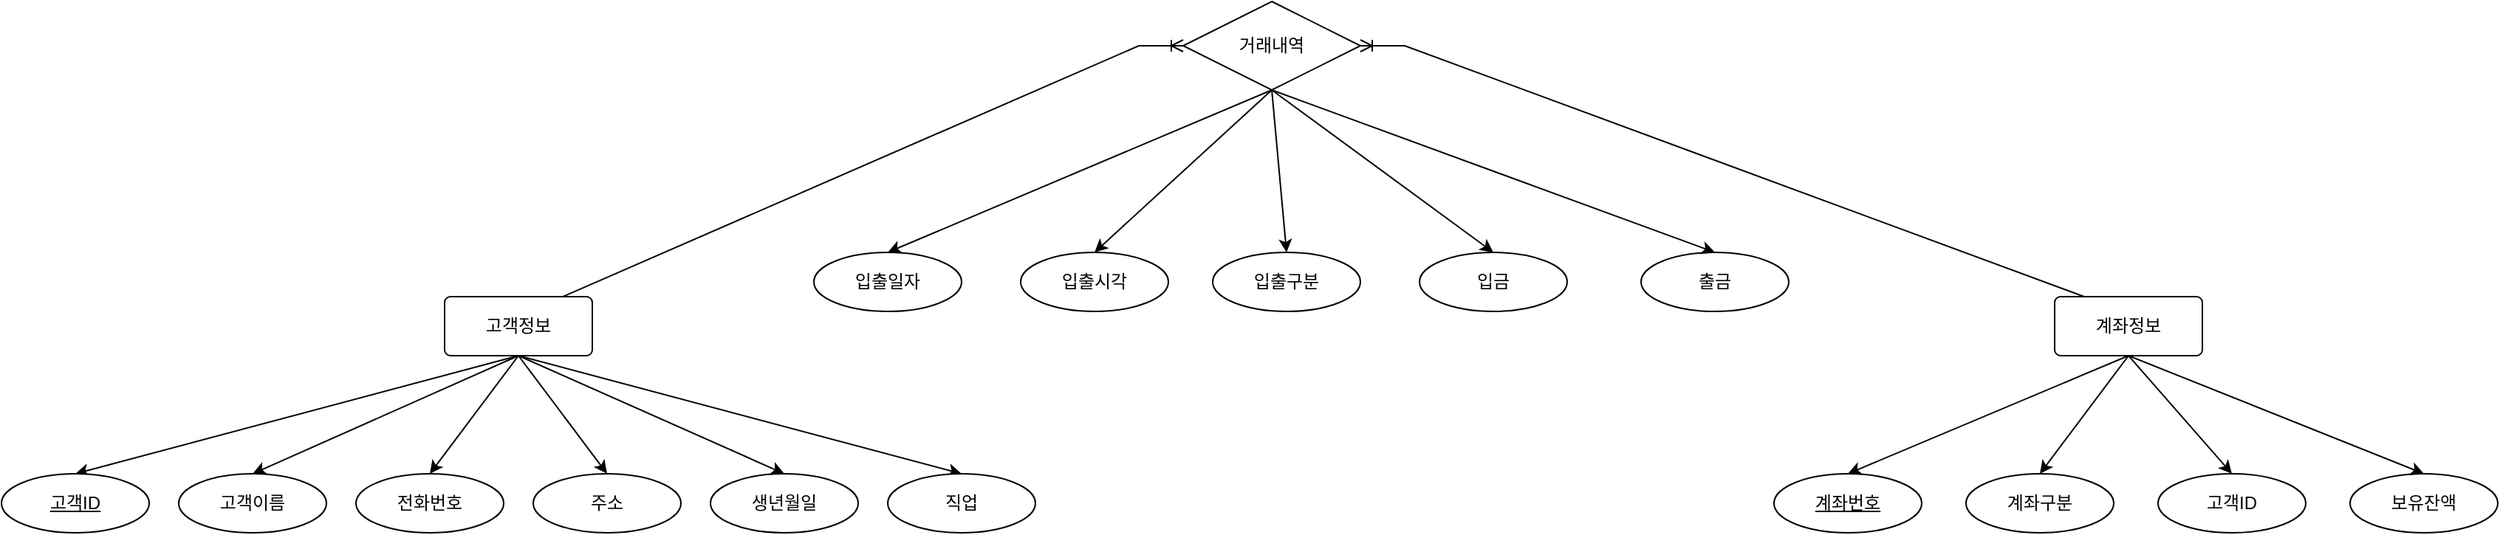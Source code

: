 <mxfile version="21.3.2" type="device">
  <diagram name="페이지-1" id="g9np7MKLt3bW4mT6_ySS">
    <mxGraphModel dx="1687" dy="927" grid="1" gridSize="10" guides="1" tooltips="1" connect="1" arrows="1" fold="1" page="1" pageScale="1" pageWidth="4681" pageHeight="3300" math="0" shadow="0">
      <root>
        <mxCell id="0" />
        <mxCell id="1" parent="0" />
        <mxCell id="_g0iXKSedKcJ-6QyVx5p-8" style="rounded=0;orthogonalLoop=1;jettySize=auto;html=1;entryX=0.5;entryY=0;entryDx=0;entryDy=0;exitX=0.5;exitY=1;exitDx=0;exitDy=0;" parent="1" source="_g0iXKSedKcJ-6QyVx5p-1" target="_g0iXKSedKcJ-6QyVx5p-2" edge="1">
          <mxGeometry relative="1" as="geometry" />
        </mxCell>
        <mxCell id="_g0iXKSedKcJ-6QyVx5p-9" style="rounded=0;orthogonalLoop=1;jettySize=auto;html=1;entryX=0.5;entryY=0;entryDx=0;entryDy=0;exitX=0.5;exitY=1;exitDx=0;exitDy=0;" parent="1" source="_g0iXKSedKcJ-6QyVx5p-1" target="_g0iXKSedKcJ-6QyVx5p-3" edge="1">
          <mxGeometry relative="1" as="geometry" />
        </mxCell>
        <mxCell id="_g0iXKSedKcJ-6QyVx5p-10" style="rounded=0;orthogonalLoop=1;jettySize=auto;html=1;entryX=0.5;entryY=0;entryDx=0;entryDy=0;exitX=0.5;exitY=1;exitDx=0;exitDy=0;" parent="1" source="_g0iXKSedKcJ-6QyVx5p-1" target="_g0iXKSedKcJ-6QyVx5p-4" edge="1">
          <mxGeometry relative="1" as="geometry" />
        </mxCell>
        <mxCell id="_g0iXKSedKcJ-6QyVx5p-11" style="rounded=0;orthogonalLoop=1;jettySize=auto;html=1;entryX=0.5;entryY=0;entryDx=0;entryDy=0;exitX=0.5;exitY=1;exitDx=0;exitDy=0;" parent="1" source="_g0iXKSedKcJ-6QyVx5p-1" target="_g0iXKSedKcJ-6QyVx5p-5" edge="1">
          <mxGeometry relative="1" as="geometry" />
        </mxCell>
        <mxCell id="_g0iXKSedKcJ-6QyVx5p-12" style="rounded=0;orthogonalLoop=1;jettySize=auto;html=1;entryX=0.5;entryY=0;entryDx=0;entryDy=0;exitX=0.5;exitY=1;exitDx=0;exitDy=0;" parent="1" source="_g0iXKSedKcJ-6QyVx5p-1" target="_g0iXKSedKcJ-6QyVx5p-6" edge="1">
          <mxGeometry relative="1" as="geometry" />
        </mxCell>
        <mxCell id="_g0iXKSedKcJ-6QyVx5p-13" style="rounded=0;orthogonalLoop=1;jettySize=auto;html=1;entryX=0.5;entryY=0;entryDx=0;entryDy=0;exitX=0.5;exitY=1;exitDx=0;exitDy=0;" parent="1" source="_g0iXKSedKcJ-6QyVx5p-1" target="_g0iXKSedKcJ-6QyVx5p-7" edge="1">
          <mxGeometry relative="1" as="geometry" />
        </mxCell>
        <mxCell id="_g0iXKSedKcJ-6QyVx5p-1" value="고객정보" style="rounded=1;arcSize=10;whiteSpace=wrap;html=1;align=center;" parent="1" vertex="1">
          <mxGeometry x="420" y="950" width="100" height="40" as="geometry" />
        </mxCell>
        <mxCell id="_g0iXKSedKcJ-6QyVx5p-2" value="고객ID" style="ellipse;whiteSpace=wrap;html=1;align=center;fontStyle=4;" parent="1" vertex="1">
          <mxGeometry x="120" y="1070" width="100" height="40" as="geometry" />
        </mxCell>
        <mxCell id="_g0iXKSedKcJ-6QyVx5p-3" value="고객이름" style="ellipse;whiteSpace=wrap;html=1;align=center;" parent="1" vertex="1">
          <mxGeometry x="240" y="1070" width="100" height="40" as="geometry" />
        </mxCell>
        <mxCell id="_g0iXKSedKcJ-6QyVx5p-4" value="전화번호" style="ellipse;whiteSpace=wrap;html=1;align=center;" parent="1" vertex="1">
          <mxGeometry x="360" y="1070" width="100" height="40" as="geometry" />
        </mxCell>
        <mxCell id="_g0iXKSedKcJ-6QyVx5p-5" value="주소" style="ellipse;whiteSpace=wrap;html=1;align=center;" parent="1" vertex="1">
          <mxGeometry x="480" y="1070" width="100" height="40" as="geometry" />
        </mxCell>
        <mxCell id="_g0iXKSedKcJ-6QyVx5p-6" value="생년월일" style="ellipse;whiteSpace=wrap;html=1;align=center;" parent="1" vertex="1">
          <mxGeometry x="600" y="1070" width="100" height="40" as="geometry" />
        </mxCell>
        <mxCell id="_g0iXKSedKcJ-6QyVx5p-7" value="직업" style="ellipse;whiteSpace=wrap;html=1;align=center;" parent="1" vertex="1">
          <mxGeometry x="720" y="1070" width="100" height="40" as="geometry" />
        </mxCell>
        <mxCell id="_g0iXKSedKcJ-6QyVx5p-16" value="계좌번호" style="ellipse;whiteSpace=wrap;html=1;align=center;fontStyle=4;" parent="1" vertex="1">
          <mxGeometry x="1320" y="1070" width="100" height="40" as="geometry" />
        </mxCell>
        <mxCell id="_g0iXKSedKcJ-6QyVx5p-17" value="입출일자" style="ellipse;whiteSpace=wrap;html=1;align=center;" parent="1" vertex="1">
          <mxGeometry x="670" y="920" width="100" height="40" as="geometry" />
        </mxCell>
        <mxCell id="_g0iXKSedKcJ-6QyVx5p-18" value="입출시각" style="ellipse;whiteSpace=wrap;html=1;align=center;" parent="1" vertex="1">
          <mxGeometry x="810" y="920" width="100" height="40" as="geometry" />
        </mxCell>
        <mxCell id="_g0iXKSedKcJ-6QyVx5p-19" value="입출구분" style="ellipse;whiteSpace=wrap;html=1;align=center;" parent="1" vertex="1">
          <mxGeometry x="940" y="920" width="100" height="40" as="geometry" />
        </mxCell>
        <mxCell id="_g0iXKSedKcJ-6QyVx5p-20" value="입금" style="ellipse;whiteSpace=wrap;html=1;align=center;" parent="1" vertex="1">
          <mxGeometry x="1080" y="920" width="100" height="40" as="geometry" />
        </mxCell>
        <mxCell id="_g0iXKSedKcJ-6QyVx5p-21" value="출금" style="ellipse;whiteSpace=wrap;html=1;align=center;" parent="1" vertex="1">
          <mxGeometry x="1230" y="920" width="100" height="40" as="geometry" />
        </mxCell>
        <mxCell id="_g0iXKSedKcJ-6QyVx5p-22" style="rounded=0;orthogonalLoop=1;jettySize=auto;html=1;entryX=0.5;entryY=0;entryDx=0;entryDy=0;exitX=0.5;exitY=1;exitDx=0;exitDy=0;" parent="1" source="nXL9qkQvBN_NgbXueiGs-3" target="_g0iXKSedKcJ-6QyVx5p-16" edge="1">
          <mxGeometry relative="1" as="geometry">
            <mxPoint x="1140" y="690" as="sourcePoint" />
            <mxPoint x="840" y="780" as="targetPoint" />
          </mxGeometry>
        </mxCell>
        <mxCell id="_g0iXKSedKcJ-6QyVx5p-23" style="rounded=0;orthogonalLoop=1;jettySize=auto;html=1;entryX=0.5;entryY=0;entryDx=0;entryDy=0;exitX=0.5;exitY=1;exitDx=0;exitDy=0;" parent="1" source="nXL9qkQvBN_NgbXueiGs-1" target="_g0iXKSedKcJ-6QyVx5p-17" edge="1">
          <mxGeometry relative="1" as="geometry">
            <mxPoint x="920" y="820" as="sourcePoint" />
            <mxPoint x="620" y="920" as="targetPoint" />
          </mxGeometry>
        </mxCell>
        <mxCell id="_g0iXKSedKcJ-6QyVx5p-24" style="rounded=0;orthogonalLoop=1;jettySize=auto;html=1;entryX=0.5;entryY=0;entryDx=0;entryDy=0;exitX=0.5;exitY=1;exitDx=0;exitDy=0;" parent="1" source="nXL9qkQvBN_NgbXueiGs-1" target="_g0iXKSedKcJ-6QyVx5p-18" edge="1">
          <mxGeometry relative="1" as="geometry">
            <mxPoint x="920" y="820" as="sourcePoint" />
            <mxPoint x="620" y="920" as="targetPoint" />
          </mxGeometry>
        </mxCell>
        <mxCell id="_g0iXKSedKcJ-6QyVx5p-25" style="rounded=0;orthogonalLoop=1;jettySize=auto;html=1;entryX=0.5;entryY=0;entryDx=0;entryDy=0;exitX=0.5;exitY=1;exitDx=0;exitDy=0;" parent="1" source="nXL9qkQvBN_NgbXueiGs-1" target="_g0iXKSedKcJ-6QyVx5p-19" edge="1">
          <mxGeometry relative="1" as="geometry">
            <mxPoint x="920" y="820" as="sourcePoint" />
            <mxPoint x="630" y="930" as="targetPoint" />
          </mxGeometry>
        </mxCell>
        <mxCell id="_g0iXKSedKcJ-6QyVx5p-26" style="rounded=0;orthogonalLoop=1;jettySize=auto;html=1;entryX=0.5;entryY=0;entryDx=0;entryDy=0;exitX=0.5;exitY=1;exitDx=0;exitDy=0;" parent="1" source="nXL9qkQvBN_NgbXueiGs-1" target="_g0iXKSedKcJ-6QyVx5p-20" edge="1">
          <mxGeometry relative="1" as="geometry">
            <mxPoint x="920" y="820" as="sourcePoint" />
            <mxPoint x="640" y="940" as="targetPoint" />
          </mxGeometry>
        </mxCell>
        <mxCell id="_g0iXKSedKcJ-6QyVx5p-27" style="rounded=0;orthogonalLoop=1;jettySize=auto;html=1;entryX=0.5;entryY=0;entryDx=0;entryDy=0;exitX=0.5;exitY=1;exitDx=0;exitDy=0;" parent="1" source="nXL9qkQvBN_NgbXueiGs-1" target="_g0iXKSedKcJ-6QyVx5p-21" edge="1">
          <mxGeometry relative="1" as="geometry">
            <mxPoint x="920" y="820" as="sourcePoint" />
            <mxPoint x="990" y="850" as="targetPoint" />
          </mxGeometry>
        </mxCell>
        <mxCell id="nXL9qkQvBN_NgbXueiGs-1" value="거래내역" style="shape=rhombus;perimeter=rhombusPerimeter;whiteSpace=wrap;html=1;align=center;" vertex="1" parent="1">
          <mxGeometry x="920" y="750" width="120" height="60" as="geometry" />
        </mxCell>
        <mxCell id="nXL9qkQvBN_NgbXueiGs-3" value="계좌정보" style="rounded=1;arcSize=10;whiteSpace=wrap;html=1;align=center;" vertex="1" parent="1">
          <mxGeometry x="1510" y="950" width="100" height="40" as="geometry" />
        </mxCell>
        <mxCell id="nXL9qkQvBN_NgbXueiGs-5" value="" style="edgeStyle=entityRelationEdgeStyle;fontSize=12;html=1;endArrow=ERoneToMany;rounded=0;exitX=0.5;exitY=0;exitDx=0;exitDy=0;entryX=0;entryY=0.5;entryDx=0;entryDy=0;" edge="1" parent="1" source="_g0iXKSedKcJ-6QyVx5p-1" target="nXL9qkQvBN_NgbXueiGs-1">
          <mxGeometry width="100" height="100" relative="1" as="geometry">
            <mxPoint x="510" y="970" as="sourcePoint" />
            <mxPoint x="610" y="870" as="targetPoint" />
          </mxGeometry>
        </mxCell>
        <mxCell id="nXL9qkQvBN_NgbXueiGs-6" value="" style="edgeStyle=entityRelationEdgeStyle;fontSize=12;html=1;endArrow=ERoneToMany;rounded=0;exitX=0.5;exitY=0;exitDx=0;exitDy=0;entryX=1;entryY=0.5;entryDx=0;entryDy=0;" edge="1" parent="1" source="nXL9qkQvBN_NgbXueiGs-3" target="nXL9qkQvBN_NgbXueiGs-1">
          <mxGeometry width="100" height="100" relative="1" as="geometry">
            <mxPoint x="630" y="1090" as="sourcePoint" />
            <mxPoint x="930" y="790" as="targetPoint" />
          </mxGeometry>
        </mxCell>
        <mxCell id="nXL9qkQvBN_NgbXueiGs-7" value="계좌구분" style="ellipse;whiteSpace=wrap;html=1;align=center;" vertex="1" parent="1">
          <mxGeometry x="1450" y="1070" width="100" height="40" as="geometry" />
        </mxCell>
        <mxCell id="nXL9qkQvBN_NgbXueiGs-8" value="고객ID" style="ellipse;whiteSpace=wrap;html=1;align=center;" vertex="1" parent="1">
          <mxGeometry x="1580" y="1070" width="100" height="40" as="geometry" />
        </mxCell>
        <mxCell id="nXL9qkQvBN_NgbXueiGs-9" value="보유잔액" style="ellipse;whiteSpace=wrap;html=1;align=center;" vertex="1" parent="1">
          <mxGeometry x="1710" y="1070" width="100" height="40" as="geometry" />
        </mxCell>
        <mxCell id="nXL9qkQvBN_NgbXueiGs-10" style="rounded=0;orthogonalLoop=1;jettySize=auto;html=1;entryX=0.5;entryY=0;entryDx=0;entryDy=0;exitX=0.5;exitY=1;exitDx=0;exitDy=0;" edge="1" parent="1" source="nXL9qkQvBN_NgbXueiGs-3" target="nXL9qkQvBN_NgbXueiGs-7">
          <mxGeometry relative="1" as="geometry">
            <mxPoint x="1560" y="1000" as="sourcePoint" />
            <mxPoint x="1380" y="1080" as="targetPoint" />
          </mxGeometry>
        </mxCell>
        <mxCell id="nXL9qkQvBN_NgbXueiGs-11" style="rounded=0;orthogonalLoop=1;jettySize=auto;html=1;entryX=0.5;entryY=0;entryDx=0;entryDy=0;exitX=0.5;exitY=1;exitDx=0;exitDy=0;" edge="1" parent="1" source="nXL9qkQvBN_NgbXueiGs-3" target="nXL9qkQvBN_NgbXueiGs-8">
          <mxGeometry relative="1" as="geometry">
            <mxPoint x="1560" y="1000" as="sourcePoint" />
            <mxPoint x="1510" y="1080" as="targetPoint" />
          </mxGeometry>
        </mxCell>
        <mxCell id="nXL9qkQvBN_NgbXueiGs-12" style="rounded=0;orthogonalLoop=1;jettySize=auto;html=1;entryX=0.5;entryY=0;entryDx=0;entryDy=0;exitX=0.5;exitY=1;exitDx=0;exitDy=0;" edge="1" parent="1" source="nXL9qkQvBN_NgbXueiGs-3" target="nXL9qkQvBN_NgbXueiGs-9">
          <mxGeometry relative="1" as="geometry">
            <mxPoint x="1660" y="970" as="sourcePoint" />
            <mxPoint x="1740" y="1050" as="targetPoint" />
          </mxGeometry>
        </mxCell>
      </root>
    </mxGraphModel>
  </diagram>
</mxfile>
